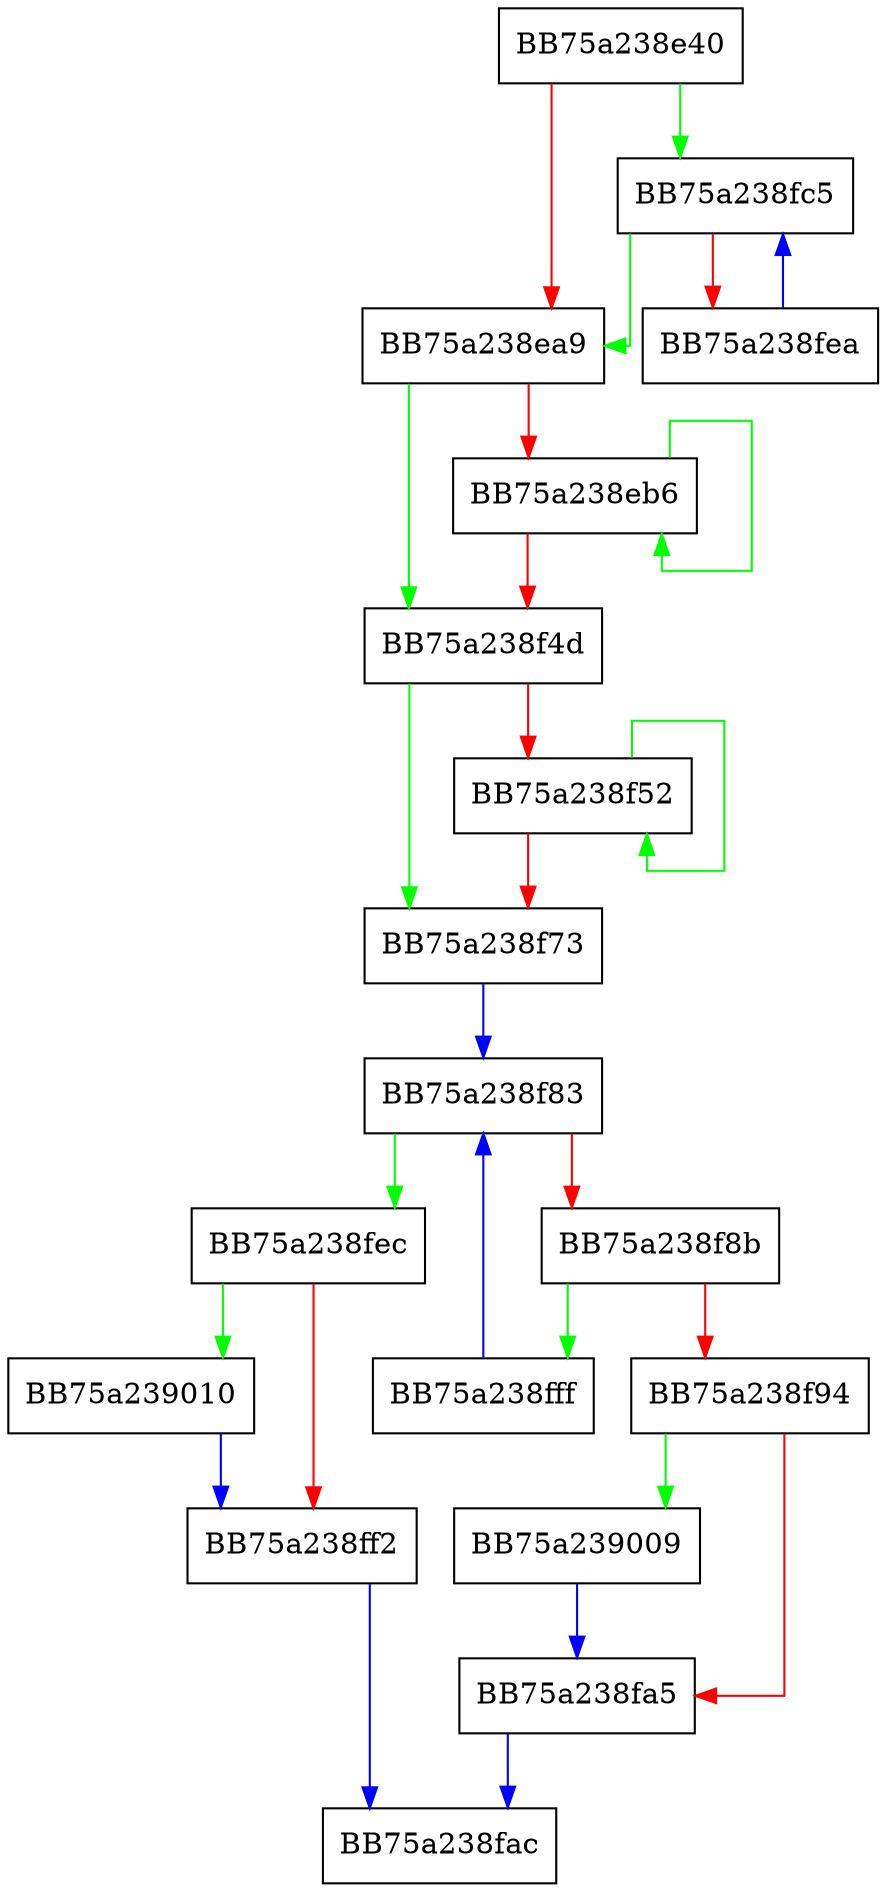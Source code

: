 digraph search {
  node [shape="box"];
  graph [splines=ortho];
  BB75a238e40 -> BB75a238fc5 [color="green"];
  BB75a238e40 -> BB75a238ea9 [color="red"];
  BB75a238ea9 -> BB75a238f4d [color="green"];
  BB75a238ea9 -> BB75a238eb6 [color="red"];
  BB75a238eb6 -> BB75a238eb6 [color="green"];
  BB75a238eb6 -> BB75a238f4d [color="red"];
  BB75a238f4d -> BB75a238f73 [color="green"];
  BB75a238f4d -> BB75a238f52 [color="red"];
  BB75a238f52 -> BB75a238f52 [color="green"];
  BB75a238f52 -> BB75a238f73 [color="red"];
  BB75a238f73 -> BB75a238f83 [color="blue"];
  BB75a238f83 -> BB75a238fec [color="green"];
  BB75a238f83 -> BB75a238f8b [color="red"];
  BB75a238f8b -> BB75a238fff [color="green"];
  BB75a238f8b -> BB75a238f94 [color="red"];
  BB75a238f94 -> BB75a239009 [color="green"];
  BB75a238f94 -> BB75a238fa5 [color="red"];
  BB75a238fa5 -> BB75a238fac [color="blue"];
  BB75a238fc5 -> BB75a238ea9 [color="green"];
  BB75a238fc5 -> BB75a238fea [color="red"];
  BB75a238fea -> BB75a238fc5 [color="blue"];
  BB75a238fec -> BB75a239010 [color="green"];
  BB75a238fec -> BB75a238ff2 [color="red"];
  BB75a238ff2 -> BB75a238fac [color="blue"];
  BB75a238fff -> BB75a238f83 [color="blue"];
  BB75a239009 -> BB75a238fa5 [color="blue"];
  BB75a239010 -> BB75a238ff2 [color="blue"];
}